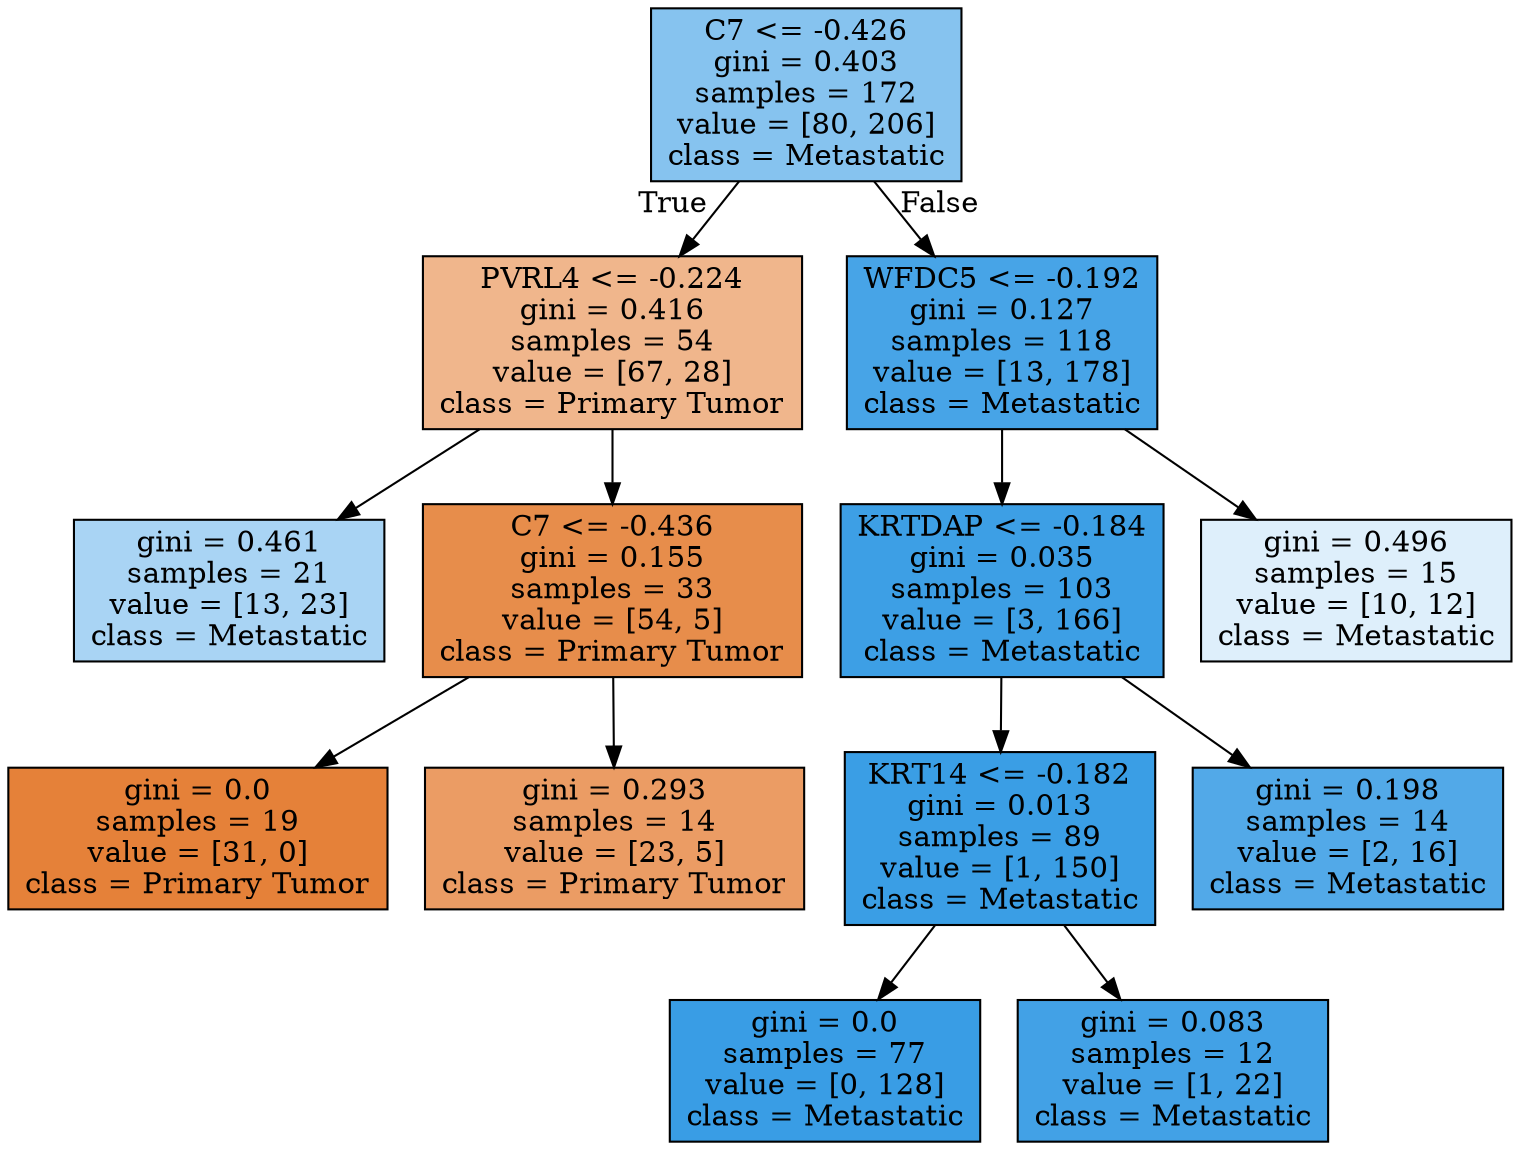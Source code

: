 digraph Tree {
node [shape=box, style="filled", color="black"] ;
0 [label="C7 <= -0.426\ngini = 0.403\nsamples = 172\nvalue = [80, 206]\nclass = Metastatic", fillcolor="#86c3ef"] ;
1 [label="PVRL4 <= -0.224\ngini = 0.416\nsamples = 54\nvalue = [67, 28]\nclass = Primary Tumor", fillcolor="#f0b68c"] ;
0 -> 1 [labeldistance=2.5, labelangle=45, headlabel="True"] ;
2 [label="gini = 0.461\nsamples = 21\nvalue = [13, 23]\nclass = Metastatic", fillcolor="#a9d4f4"] ;
1 -> 2 ;
3 [label="C7 <= -0.436\ngini = 0.155\nsamples = 33\nvalue = [54, 5]\nclass = Primary Tumor", fillcolor="#e78d4b"] ;
1 -> 3 ;
4 [label="gini = 0.0\nsamples = 19\nvalue = [31, 0]\nclass = Primary Tumor", fillcolor="#e58139"] ;
3 -> 4 ;
5 [label="gini = 0.293\nsamples = 14\nvalue = [23, 5]\nclass = Primary Tumor", fillcolor="#eb9c64"] ;
3 -> 5 ;
6 [label="WFDC5 <= -0.192\ngini = 0.127\nsamples = 118\nvalue = [13, 178]\nclass = Metastatic", fillcolor="#47a4e7"] ;
0 -> 6 [labeldistance=2.5, labelangle=-45, headlabel="False"] ;
7 [label="KRTDAP <= -0.184\ngini = 0.035\nsamples = 103\nvalue = [3, 166]\nclass = Metastatic", fillcolor="#3d9fe5"] ;
6 -> 7 ;
8 [label="KRT14 <= -0.182\ngini = 0.013\nsamples = 89\nvalue = [1, 150]\nclass = Metastatic", fillcolor="#3a9ee5"] ;
7 -> 8 ;
9 [label="gini = 0.0\nsamples = 77\nvalue = [0, 128]\nclass = Metastatic", fillcolor="#399de5"] ;
8 -> 9 ;
10 [label="gini = 0.083\nsamples = 12\nvalue = [1, 22]\nclass = Metastatic", fillcolor="#42a1e6"] ;
8 -> 10 ;
11 [label="gini = 0.198\nsamples = 14\nvalue = [2, 16]\nclass = Metastatic", fillcolor="#52a9e8"] ;
7 -> 11 ;
12 [label="gini = 0.496\nsamples = 15\nvalue = [10, 12]\nclass = Metastatic", fillcolor="#deeffb"] ;
6 -> 12 ;
}